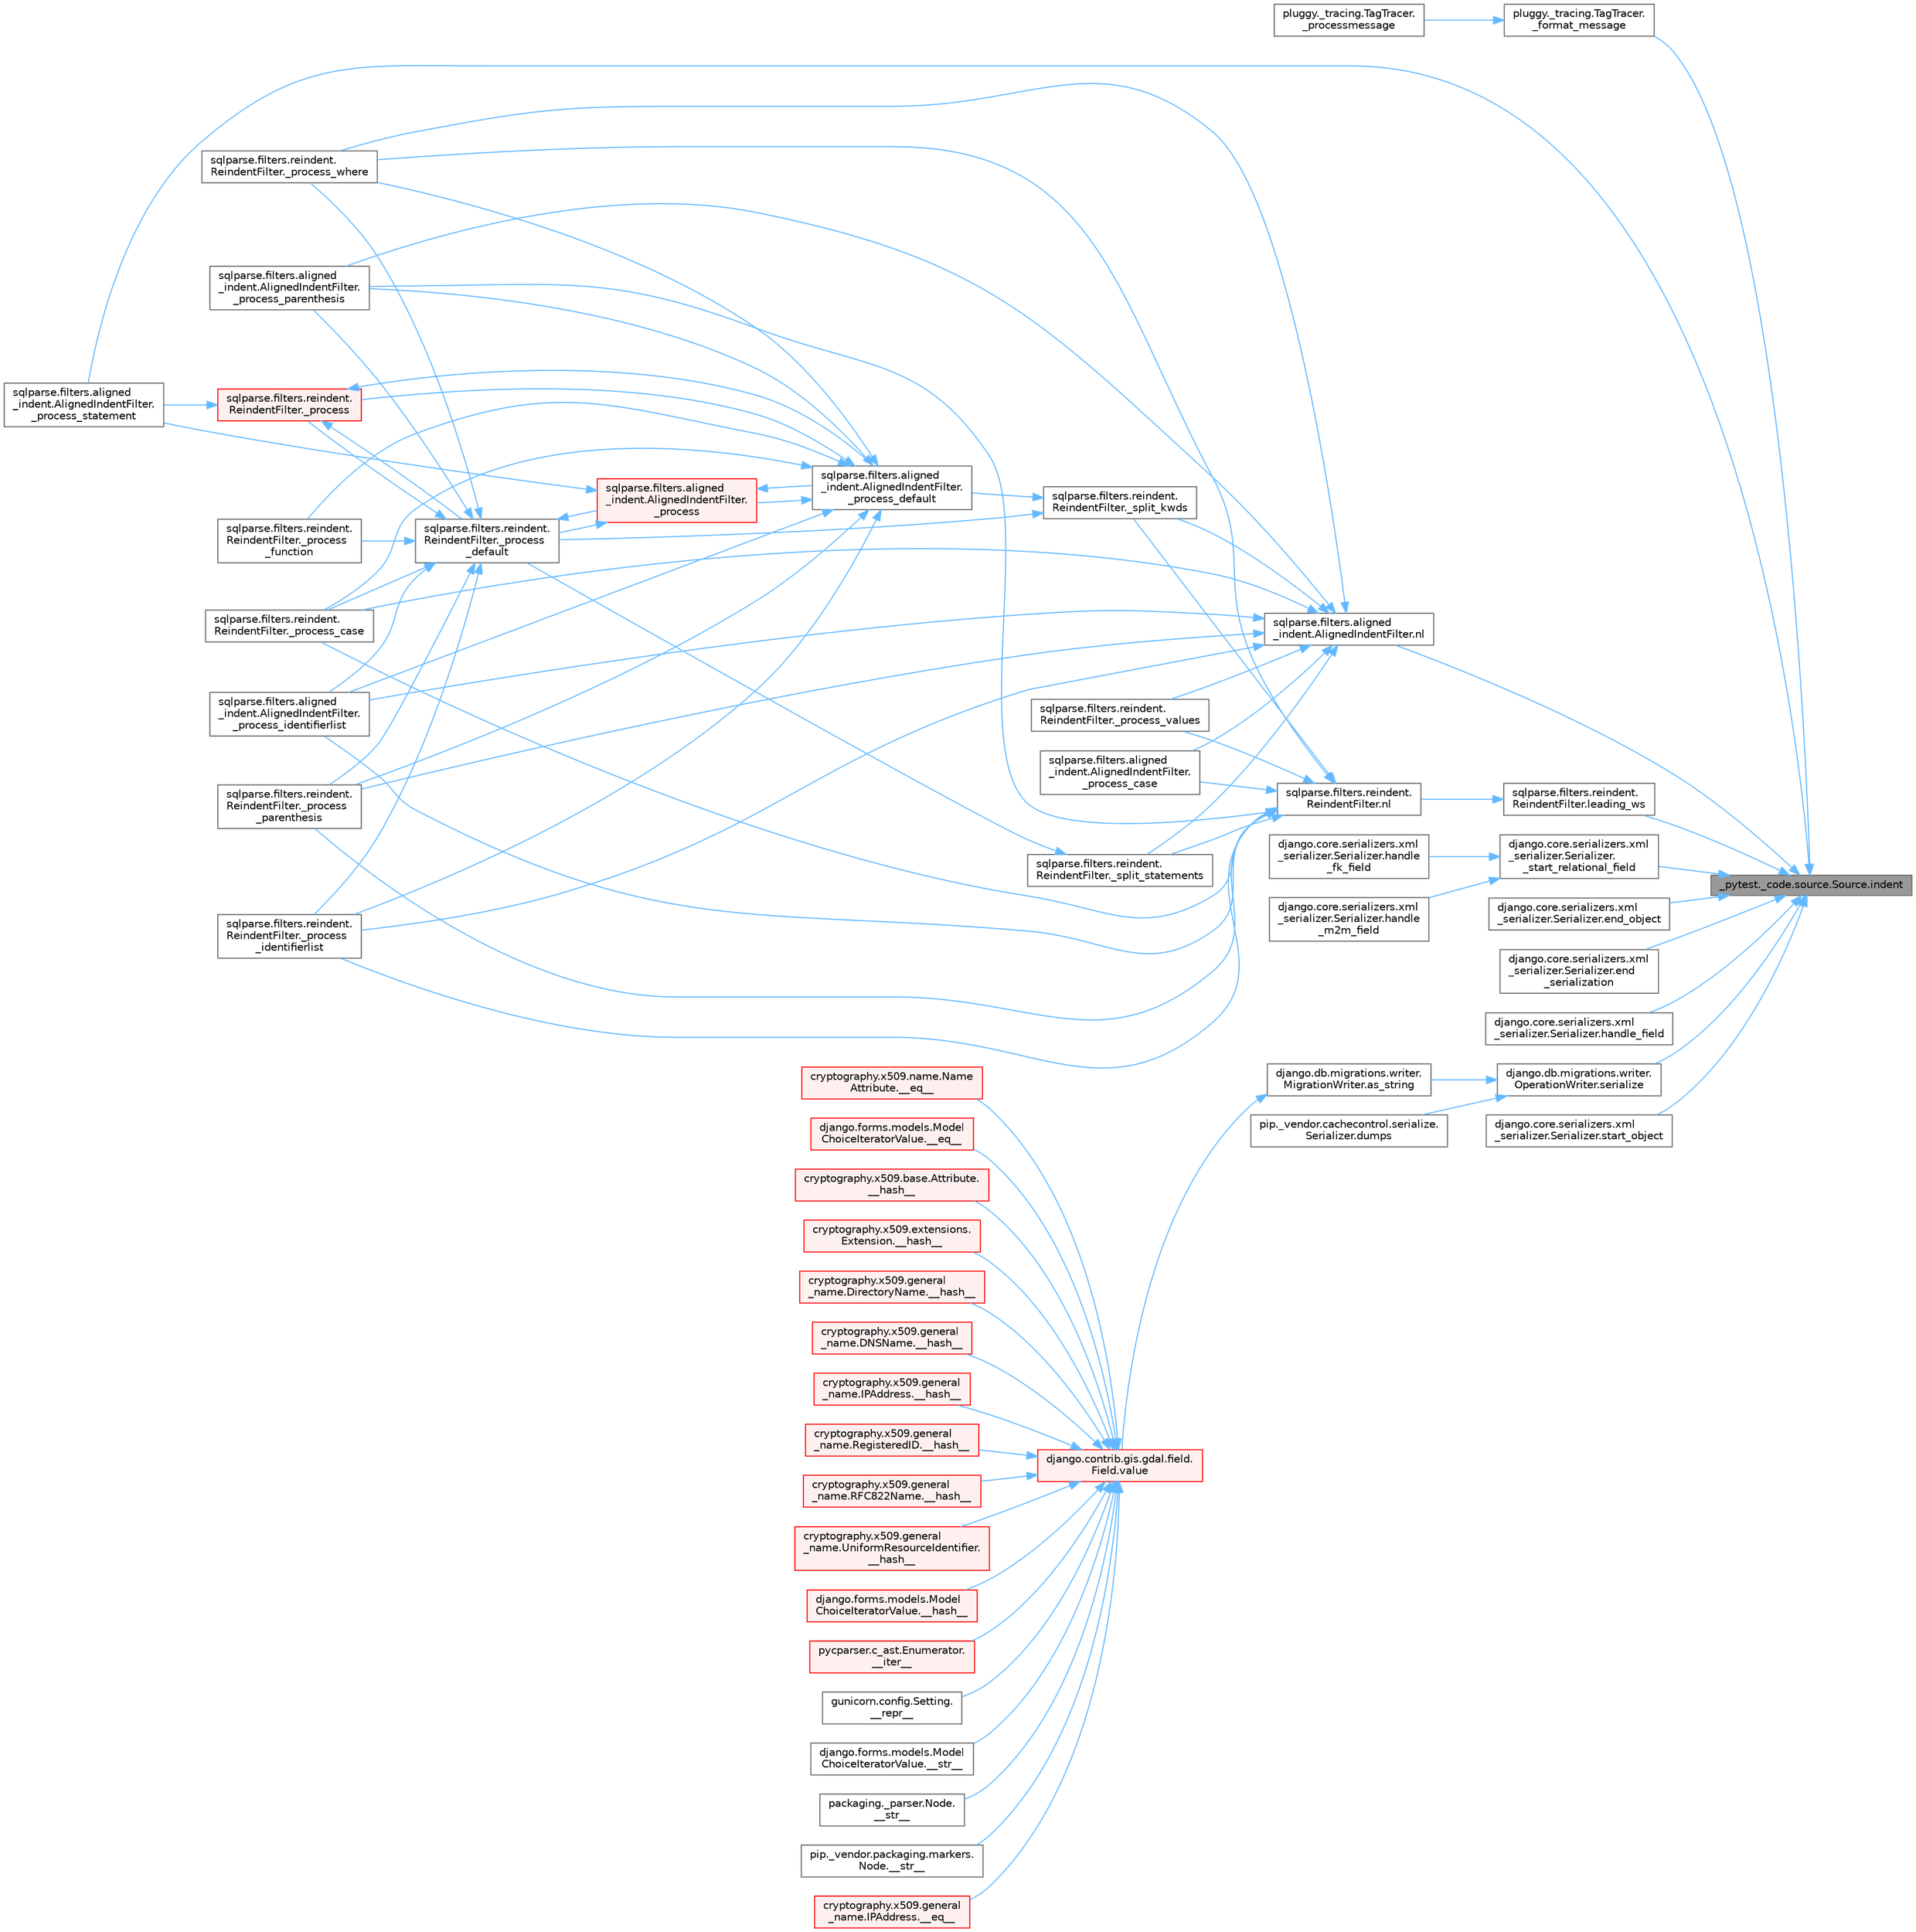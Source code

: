 digraph "_pytest._code.source.Source.indent"
{
 // LATEX_PDF_SIZE
  bgcolor="transparent";
  edge [fontname=Helvetica,fontsize=10,labelfontname=Helvetica,labelfontsize=10];
  node [fontname=Helvetica,fontsize=10,shape=box,height=0.2,width=0.4];
  rankdir="RL";
  Node1 [id="Node000001",label="_pytest._code.source.Source.indent",height=0.2,width=0.4,color="gray40", fillcolor="grey60", style="filled", fontcolor="black",tooltip=" "];
  Node1 -> Node2 [id="edge1_Node000001_Node000002",dir="back",color="steelblue1",style="solid",tooltip=" "];
  Node2 [id="Node000002",label="pluggy._tracing.TagTracer.\l_format_message",height=0.2,width=0.4,color="grey40", fillcolor="white", style="filled",URL="$classpluggy_1_1__tracing_1_1_tag_tracer.html#a1da35786e58e438e341285c4f9a843c0",tooltip=" "];
  Node2 -> Node3 [id="edge2_Node000002_Node000003",dir="back",color="steelblue1",style="solid",tooltip=" "];
  Node3 [id="Node000003",label="pluggy._tracing.TagTracer.\l_processmessage",height=0.2,width=0.4,color="grey40", fillcolor="white", style="filled",URL="$classpluggy_1_1__tracing_1_1_tag_tracer.html#a082b2a33571700a9216b63010296c792",tooltip=" "];
  Node1 -> Node4 [id="edge3_Node000001_Node000004",dir="back",color="steelblue1",style="solid",tooltip=" "];
  Node4 [id="Node000004",label="sqlparse.filters.aligned\l_indent.AlignedIndentFilter.\l_process_statement",height=0.2,width=0.4,color="grey40", fillcolor="white", style="filled",URL="$classsqlparse_1_1filters_1_1aligned__indent_1_1_aligned_indent_filter.html#a0dc0e7f7d4e057c4840e8b0830e2e31e",tooltip=" "];
  Node1 -> Node5 [id="edge4_Node000001_Node000005",dir="back",color="steelblue1",style="solid",tooltip=" "];
  Node5 [id="Node000005",label="django.core.serializers.xml\l_serializer.Serializer.\l_start_relational_field",height=0.2,width=0.4,color="grey40", fillcolor="white", style="filled",URL="$classdjango_1_1core_1_1serializers_1_1xml__serializer_1_1_serializer.html#a4b078539da42217b35b0ab20df3b39ad",tooltip=" "];
  Node5 -> Node6 [id="edge5_Node000005_Node000006",dir="back",color="steelblue1",style="solid",tooltip=" "];
  Node6 [id="Node000006",label="django.core.serializers.xml\l_serializer.Serializer.handle\l_fk_field",height=0.2,width=0.4,color="grey40", fillcolor="white", style="filled",URL="$classdjango_1_1core_1_1serializers_1_1xml__serializer_1_1_serializer.html#ab911f3ab1caa4b9cb78924b2bf7e2cb3",tooltip=" "];
  Node5 -> Node7 [id="edge6_Node000005_Node000007",dir="back",color="steelblue1",style="solid",tooltip=" "];
  Node7 [id="Node000007",label="django.core.serializers.xml\l_serializer.Serializer.handle\l_m2m_field",height=0.2,width=0.4,color="grey40", fillcolor="white", style="filled",URL="$classdjango_1_1core_1_1serializers_1_1xml__serializer_1_1_serializer.html#a6ff933d8f046b845fdbc4268f7bde57b",tooltip=" "];
  Node1 -> Node8 [id="edge7_Node000001_Node000008",dir="back",color="steelblue1",style="solid",tooltip=" "];
  Node8 [id="Node000008",label="django.core.serializers.xml\l_serializer.Serializer.end_object",height=0.2,width=0.4,color="grey40", fillcolor="white", style="filled",URL="$classdjango_1_1core_1_1serializers_1_1xml__serializer_1_1_serializer.html#aa782901626b7c96466151518070d9f44",tooltip=" "];
  Node1 -> Node9 [id="edge8_Node000001_Node000009",dir="back",color="steelblue1",style="solid",tooltip=" "];
  Node9 [id="Node000009",label="django.core.serializers.xml\l_serializer.Serializer.end\l_serialization",height=0.2,width=0.4,color="grey40", fillcolor="white", style="filled",URL="$classdjango_1_1core_1_1serializers_1_1xml__serializer_1_1_serializer.html#ab5d6234290de0e2eb45a795cc16a6aaf",tooltip=" "];
  Node1 -> Node10 [id="edge9_Node000001_Node000010",dir="back",color="steelblue1",style="solid",tooltip=" "];
  Node10 [id="Node000010",label="django.core.serializers.xml\l_serializer.Serializer.handle_field",height=0.2,width=0.4,color="grey40", fillcolor="white", style="filled",URL="$classdjango_1_1core_1_1serializers_1_1xml__serializer_1_1_serializer.html#a74e883418f89760726500f208664c9e4",tooltip=" "];
  Node1 -> Node11 [id="edge10_Node000001_Node000011",dir="back",color="steelblue1",style="solid",tooltip=" "];
  Node11 [id="Node000011",label="sqlparse.filters.reindent.\lReindentFilter.leading_ws",height=0.2,width=0.4,color="grey40", fillcolor="white", style="filled",URL="$classsqlparse_1_1filters_1_1reindent_1_1_reindent_filter.html#a75cf71d340673c54ed22a864dd4227ce",tooltip=" "];
  Node11 -> Node12 [id="edge11_Node000011_Node000012",dir="back",color="steelblue1",style="solid",tooltip=" "];
  Node12 [id="Node000012",label="sqlparse.filters.reindent.\lReindentFilter.nl",height=0.2,width=0.4,color="grey40", fillcolor="white", style="filled",URL="$classsqlparse_1_1filters_1_1reindent_1_1_reindent_filter.html#ae085b652281f61b558e777b836a54ee2",tooltip=" "];
  Node12 -> Node13 [id="edge12_Node000012_Node000013",dir="back",color="steelblue1",style="solid",tooltip=" "];
  Node13 [id="Node000013",label="sqlparse.filters.aligned\l_indent.AlignedIndentFilter.\l_process_case",height=0.2,width=0.4,color="grey40", fillcolor="white", style="filled",URL="$classsqlparse_1_1filters_1_1aligned__indent_1_1_aligned_indent_filter.html#a86c5818f59fc0c33da38e4d776be62d0",tooltip=" "];
  Node12 -> Node14 [id="edge13_Node000012_Node000014",dir="back",color="steelblue1",style="solid",tooltip=" "];
  Node14 [id="Node000014",label="sqlparse.filters.reindent.\lReindentFilter._process_case",height=0.2,width=0.4,color="grey40", fillcolor="white", style="filled",URL="$classsqlparse_1_1filters_1_1reindent_1_1_reindent_filter.html#aa388d01e64872b26a75ecd643e04756d",tooltip=" "];
  Node12 -> Node15 [id="edge14_Node000012_Node000015",dir="back",color="steelblue1",style="solid",tooltip=" "];
  Node15 [id="Node000015",label="sqlparse.filters.aligned\l_indent.AlignedIndentFilter.\l_process_identifierlist",height=0.2,width=0.4,color="grey40", fillcolor="white", style="filled",URL="$classsqlparse_1_1filters_1_1aligned__indent_1_1_aligned_indent_filter.html#abcb7771d6ec4e8b27547d32b6ed5a464",tooltip=" "];
  Node12 -> Node16 [id="edge15_Node000012_Node000016",dir="back",color="steelblue1",style="solid",tooltip=" "];
  Node16 [id="Node000016",label="sqlparse.filters.reindent.\lReindentFilter._process\l_identifierlist",height=0.2,width=0.4,color="grey40", fillcolor="white", style="filled",URL="$classsqlparse_1_1filters_1_1reindent_1_1_reindent_filter.html#a78569a89684b032ab25014f95ec08ca6",tooltip=" "];
  Node12 -> Node17 [id="edge16_Node000012_Node000017",dir="back",color="steelblue1",style="solid",tooltip=" "];
  Node17 [id="Node000017",label="sqlparse.filters.aligned\l_indent.AlignedIndentFilter.\l_process_parenthesis",height=0.2,width=0.4,color="grey40", fillcolor="white", style="filled",URL="$classsqlparse_1_1filters_1_1aligned__indent_1_1_aligned_indent_filter.html#a6434c8b95516841ceaa94618c9633ba8",tooltip=" "];
  Node12 -> Node18 [id="edge17_Node000012_Node000018",dir="back",color="steelblue1",style="solid",tooltip=" "];
  Node18 [id="Node000018",label="sqlparse.filters.reindent.\lReindentFilter._process\l_parenthesis",height=0.2,width=0.4,color="grey40", fillcolor="white", style="filled",URL="$classsqlparse_1_1filters_1_1reindent_1_1_reindent_filter.html#a9d47731036de8918efc549068ebb75c8",tooltip=" "];
  Node12 -> Node19 [id="edge18_Node000012_Node000019",dir="back",color="steelblue1",style="solid",tooltip=" "];
  Node19 [id="Node000019",label="sqlparse.filters.reindent.\lReindentFilter._process_values",height=0.2,width=0.4,color="grey40", fillcolor="white", style="filled",URL="$classsqlparse_1_1filters_1_1reindent_1_1_reindent_filter.html#a8462e70a444c879c3afdf0d3b56e5a28",tooltip=" "];
  Node12 -> Node20 [id="edge19_Node000012_Node000020",dir="back",color="steelblue1",style="solid",tooltip=" "];
  Node20 [id="Node000020",label="sqlparse.filters.reindent.\lReindentFilter._process_where",height=0.2,width=0.4,color="grey40", fillcolor="white", style="filled",URL="$classsqlparse_1_1filters_1_1reindent_1_1_reindent_filter.html#a3c457b0c21ece405ff6e543b59dfc8a7",tooltip=" "];
  Node12 -> Node21 [id="edge20_Node000012_Node000021",dir="back",color="steelblue1",style="solid",tooltip=" "];
  Node21 [id="Node000021",label="sqlparse.filters.reindent.\lReindentFilter._split_kwds",height=0.2,width=0.4,color="grey40", fillcolor="white", style="filled",URL="$classsqlparse_1_1filters_1_1reindent_1_1_reindent_filter.html#a1fca586c26a325f1e9150ed20bb699e5",tooltip=" "];
  Node21 -> Node22 [id="edge21_Node000021_Node000022",dir="back",color="steelblue1",style="solid",tooltip=" "];
  Node22 [id="Node000022",label="sqlparse.filters.aligned\l_indent.AlignedIndentFilter.\l_process_default",height=0.2,width=0.4,color="grey40", fillcolor="white", style="filled",URL="$classsqlparse_1_1filters_1_1aligned__indent_1_1_aligned_indent_filter.html#a3ea4e4dfdbefcbe959c08542b0d53201",tooltip=" "];
  Node22 -> Node23 [id="edge22_Node000022_Node000023",dir="back",color="steelblue1",style="solid",tooltip=" "];
  Node23 [id="Node000023",label="sqlparse.filters.aligned\l_indent.AlignedIndentFilter.\l_process",height=0.2,width=0.4,color="red", fillcolor="#FFF0F0", style="filled",URL="$classsqlparse_1_1filters_1_1aligned__indent_1_1_aligned_indent_filter.html#ad998883fe7e7b68c6f4a789c37311b87",tooltip=" "];
  Node23 -> Node22 [id="edge23_Node000023_Node000022",dir="back",color="steelblue1",style="solid",tooltip=" "];
  Node23 -> Node25 [id="edge24_Node000023_Node000025",dir="back",color="steelblue1",style="solid",tooltip=" "];
  Node25 [id="Node000025",label="sqlparse.filters.reindent.\lReindentFilter._process\l_default",height=0.2,width=0.4,color="grey40", fillcolor="white", style="filled",URL="$classsqlparse_1_1filters_1_1reindent_1_1_reindent_filter.html#a1c1a3a8db38895a336e3e44c9ce4dc14",tooltip=" "];
  Node25 -> Node23 [id="edge25_Node000025_Node000023",dir="back",color="steelblue1",style="solid",tooltip=" "];
  Node25 -> Node26 [id="edge26_Node000025_Node000026",dir="back",color="steelblue1",style="solid",tooltip=" "];
  Node26 [id="Node000026",label="sqlparse.filters.reindent.\lReindentFilter._process",height=0.2,width=0.4,color="red", fillcolor="#FFF0F0", style="filled",URL="$classsqlparse_1_1filters_1_1reindent_1_1_reindent_filter.html#aa8d7cd3a887a74b15b60245754c2f0ad",tooltip=" "];
  Node26 -> Node22 [id="edge27_Node000026_Node000022",dir="back",color="steelblue1",style="solid",tooltip=" "];
  Node26 -> Node25 [id="edge28_Node000026_Node000025",dir="back",color="steelblue1",style="solid",tooltip=" "];
  Node26 -> Node4 [id="edge29_Node000026_Node000004",dir="back",color="steelblue1",style="solid",tooltip=" "];
  Node25 -> Node14 [id="edge30_Node000025_Node000014",dir="back",color="steelblue1",style="solid",tooltip=" "];
  Node25 -> Node33 [id="edge31_Node000025_Node000033",dir="back",color="steelblue1",style="solid",tooltip=" "];
  Node33 [id="Node000033",label="sqlparse.filters.reindent.\lReindentFilter._process\l_function",height=0.2,width=0.4,color="grey40", fillcolor="white", style="filled",URL="$classsqlparse_1_1filters_1_1reindent_1_1_reindent_filter.html#a4743aabf7578671b08c44758a79221a1",tooltip=" "];
  Node25 -> Node15 [id="edge32_Node000025_Node000015",dir="back",color="steelblue1",style="solid",tooltip=" "];
  Node25 -> Node16 [id="edge33_Node000025_Node000016",dir="back",color="steelblue1",style="solid",tooltip=" "];
  Node25 -> Node17 [id="edge34_Node000025_Node000017",dir="back",color="steelblue1",style="solid",tooltip=" "];
  Node25 -> Node18 [id="edge35_Node000025_Node000018",dir="back",color="steelblue1",style="solid",tooltip=" "];
  Node25 -> Node20 [id="edge36_Node000025_Node000020",dir="back",color="steelblue1",style="solid",tooltip=" "];
  Node23 -> Node4 [id="edge37_Node000023_Node000004",dir="back",color="steelblue1",style="solid",tooltip=" "];
  Node22 -> Node26 [id="edge38_Node000022_Node000026",dir="back",color="steelblue1",style="solid",tooltip=" "];
  Node22 -> Node14 [id="edge39_Node000022_Node000014",dir="back",color="steelblue1",style="solid",tooltip=" "];
  Node22 -> Node33 [id="edge40_Node000022_Node000033",dir="back",color="steelblue1",style="solid",tooltip=" "];
  Node22 -> Node15 [id="edge41_Node000022_Node000015",dir="back",color="steelblue1",style="solid",tooltip=" "];
  Node22 -> Node16 [id="edge42_Node000022_Node000016",dir="back",color="steelblue1",style="solid",tooltip=" "];
  Node22 -> Node17 [id="edge43_Node000022_Node000017",dir="back",color="steelblue1",style="solid",tooltip=" "];
  Node22 -> Node18 [id="edge44_Node000022_Node000018",dir="back",color="steelblue1",style="solid",tooltip=" "];
  Node22 -> Node20 [id="edge45_Node000022_Node000020",dir="back",color="steelblue1",style="solid",tooltip=" "];
  Node21 -> Node25 [id="edge46_Node000021_Node000025",dir="back",color="steelblue1",style="solid",tooltip=" "];
  Node12 -> Node34 [id="edge47_Node000012_Node000034",dir="back",color="steelblue1",style="solid",tooltip=" "];
  Node34 [id="Node000034",label="sqlparse.filters.reindent.\lReindentFilter._split_statements",height=0.2,width=0.4,color="grey40", fillcolor="white", style="filled",URL="$classsqlparse_1_1filters_1_1reindent_1_1_reindent_filter.html#a172a5c6d57edffb58c5a1860295f83cc",tooltip=" "];
  Node34 -> Node25 [id="edge48_Node000034_Node000025",dir="back",color="steelblue1",style="solid",tooltip=" "];
  Node1 -> Node35 [id="edge49_Node000001_Node000035",dir="back",color="steelblue1",style="solid",tooltip=" "];
  Node35 [id="Node000035",label="sqlparse.filters.aligned\l_indent.AlignedIndentFilter.nl",height=0.2,width=0.4,color="grey40", fillcolor="white", style="filled",URL="$classsqlparse_1_1filters_1_1aligned__indent_1_1_aligned_indent_filter.html#a0137da1c080d0ab864e01e6c9d70a2c8",tooltip=" "];
  Node35 -> Node13 [id="edge50_Node000035_Node000013",dir="back",color="steelblue1",style="solid",tooltip=" "];
  Node35 -> Node14 [id="edge51_Node000035_Node000014",dir="back",color="steelblue1",style="solid",tooltip=" "];
  Node35 -> Node15 [id="edge52_Node000035_Node000015",dir="back",color="steelblue1",style="solid",tooltip=" "];
  Node35 -> Node16 [id="edge53_Node000035_Node000016",dir="back",color="steelblue1",style="solid",tooltip=" "];
  Node35 -> Node17 [id="edge54_Node000035_Node000017",dir="back",color="steelblue1",style="solid",tooltip=" "];
  Node35 -> Node18 [id="edge55_Node000035_Node000018",dir="back",color="steelblue1",style="solid",tooltip=" "];
  Node35 -> Node19 [id="edge56_Node000035_Node000019",dir="back",color="steelblue1",style="solid",tooltip=" "];
  Node35 -> Node20 [id="edge57_Node000035_Node000020",dir="back",color="steelblue1",style="solid",tooltip=" "];
  Node35 -> Node21 [id="edge58_Node000035_Node000021",dir="back",color="steelblue1",style="solid",tooltip=" "];
  Node35 -> Node34 [id="edge59_Node000035_Node000034",dir="back",color="steelblue1",style="solid",tooltip=" "];
  Node1 -> Node36 [id="edge60_Node000001_Node000036",dir="back",color="steelblue1",style="solid",tooltip=" "];
  Node36 [id="Node000036",label="django.db.migrations.writer.\lOperationWriter.serialize",height=0.2,width=0.4,color="grey40", fillcolor="white", style="filled",URL="$classdjango_1_1db_1_1migrations_1_1writer_1_1_operation_writer.html#a866e8d13e1c54a35d74e9a6b0383b2f8",tooltip=" "];
  Node36 -> Node37 [id="edge61_Node000036_Node000037",dir="back",color="steelblue1",style="solid",tooltip=" "];
  Node37 [id="Node000037",label="django.db.migrations.writer.\lMigrationWriter.as_string",height=0.2,width=0.4,color="grey40", fillcolor="white", style="filled",URL="$classdjango_1_1db_1_1migrations_1_1writer_1_1_migration_writer.html#a4cf831cf0ce1f20f21c7e5ce5ec60980",tooltip=" "];
  Node37 -> Node38 [id="edge62_Node000037_Node000038",dir="back",color="steelblue1",style="solid",tooltip=" "];
  Node38 [id="Node000038",label="django.contrib.gis.gdal.field.\lField.value",height=0.2,width=0.4,color="red", fillcolor="#FFF0F0", style="filled",URL="$classdjango_1_1contrib_1_1gis_1_1gdal_1_1field_1_1_field.html#a0534fa49aaead023461bb9458776c33c",tooltip=" "];
  Node38 -> Node39 [id="edge63_Node000038_Node000039",dir="back",color="steelblue1",style="solid",tooltip=" "];
  Node39 [id="Node000039",label="cryptography.x509.general\l_name.IPAddress.__eq__",height=0.2,width=0.4,color="red", fillcolor="#FFF0F0", style="filled",URL="$classcryptography_1_1x509_1_1general__name_1_1_i_p_address.html#a9f03c0f27b7fab1555e850429408e0c6",tooltip=" "];
  Node38 -> Node48 [id="edge64_Node000038_Node000048",dir="back",color="steelblue1",style="solid",tooltip=" "];
  Node48 [id="Node000048",label="cryptography.x509.name.Name\lAttribute.__eq__",height=0.2,width=0.4,color="red", fillcolor="#FFF0F0", style="filled",URL="$classcryptography_1_1x509_1_1name_1_1_name_attribute.html#a3f7665b71204e40b3ad9e6f6cbd9c76b",tooltip=" "];
  Node38 -> Node49 [id="edge65_Node000038_Node000049",dir="back",color="steelblue1",style="solid",tooltip=" "];
  Node49 [id="Node000049",label="django.forms.models.Model\lChoiceIteratorValue.__eq__",height=0.2,width=0.4,color="red", fillcolor="#FFF0F0", style="filled",URL="$classdjango_1_1forms_1_1models_1_1_model_choice_iterator_value.html#a5e0a7c8283981cabbbd59372a3664ba4",tooltip=" "];
  Node38 -> Node50 [id="edge66_Node000038_Node000050",dir="back",color="steelblue1",style="solid",tooltip=" "];
  Node50 [id="Node000050",label="cryptography.x509.base.Attribute.\l__hash__",height=0.2,width=0.4,color="red", fillcolor="#FFF0F0", style="filled",URL="$classcryptography_1_1x509_1_1base_1_1_attribute.html#ac75831a8a55d19823de67d9bd79fea12",tooltip=" "];
  Node38 -> Node53 [id="edge67_Node000038_Node000053",dir="back",color="steelblue1",style="solid",tooltip=" "];
  Node53 [id="Node000053",label="cryptography.x509.extensions.\lExtension.__hash__",height=0.2,width=0.4,color="red", fillcolor="#FFF0F0", style="filled",URL="$classcryptography_1_1x509_1_1extensions_1_1_extension.html#a7744510faba9373c947790041c25021e",tooltip=" "];
  Node38 -> Node54 [id="edge68_Node000038_Node000054",dir="back",color="steelblue1",style="solid",tooltip=" "];
  Node54 [id="Node000054",label="cryptography.x509.general\l_name.DirectoryName.__hash__",height=0.2,width=0.4,color="red", fillcolor="#FFF0F0", style="filled",URL="$classcryptography_1_1x509_1_1general__name_1_1_directory_name.html#a72d42dff890691a0b51125ae2f26044e",tooltip=" "];
  Node38 -> Node55 [id="edge69_Node000038_Node000055",dir="back",color="steelblue1",style="solid",tooltip=" "];
  Node55 [id="Node000055",label="cryptography.x509.general\l_name.DNSName.__hash__",height=0.2,width=0.4,color="red", fillcolor="#FFF0F0", style="filled",URL="$classcryptography_1_1x509_1_1general__name_1_1_d_n_s_name.html#a460f8dfd06b7596ce04fd2167416fded",tooltip=" "];
  Node38 -> Node56 [id="edge70_Node000038_Node000056",dir="back",color="steelblue1",style="solid",tooltip=" "];
  Node56 [id="Node000056",label="cryptography.x509.general\l_name.IPAddress.__hash__",height=0.2,width=0.4,color="red", fillcolor="#FFF0F0", style="filled",URL="$classcryptography_1_1x509_1_1general__name_1_1_i_p_address.html#ab656cae16308d1b2937a28d05fb6c4d0",tooltip=" "];
  Node38 -> Node57 [id="edge71_Node000038_Node000057",dir="back",color="steelblue1",style="solid",tooltip=" "];
  Node57 [id="Node000057",label="cryptography.x509.general\l_name.RegisteredID.__hash__",height=0.2,width=0.4,color="red", fillcolor="#FFF0F0", style="filled",URL="$classcryptography_1_1x509_1_1general__name_1_1_registered_i_d.html#af8d2046e0999f369244c67c2198733a7",tooltip=" "];
  Node38 -> Node58 [id="edge72_Node000038_Node000058",dir="back",color="steelblue1",style="solid",tooltip=" "];
  Node58 [id="Node000058",label="cryptography.x509.general\l_name.RFC822Name.__hash__",height=0.2,width=0.4,color="red", fillcolor="#FFF0F0", style="filled",URL="$classcryptography_1_1x509_1_1general__name_1_1_r_f_c822_name.html#a81035374ac9fb28683c691986d008647",tooltip=" "];
  Node38 -> Node59 [id="edge73_Node000038_Node000059",dir="back",color="steelblue1",style="solid",tooltip=" "];
  Node59 [id="Node000059",label="cryptography.x509.general\l_name.UniformResourceIdentifier.\l__hash__",height=0.2,width=0.4,color="red", fillcolor="#FFF0F0", style="filled",URL="$classcryptography_1_1x509_1_1general__name_1_1_uniform_resource_identifier.html#ac855ede87ae6fe5259923efe7a93fb86",tooltip=" "];
  Node38 -> Node60 [id="edge74_Node000038_Node000060",dir="back",color="steelblue1",style="solid",tooltip=" "];
  Node60 [id="Node000060",label="django.forms.models.Model\lChoiceIteratorValue.__hash__",height=0.2,width=0.4,color="red", fillcolor="#FFF0F0", style="filled",URL="$classdjango_1_1forms_1_1models_1_1_model_choice_iterator_value.html#a4e38034545989b541d673781515faa87",tooltip=" "];
  Node38 -> Node61 [id="edge75_Node000038_Node000061",dir="back",color="steelblue1",style="solid",tooltip=" "];
  Node61 [id="Node000061",label="pycparser.c_ast.Enumerator.\l__iter__",height=0.2,width=0.4,color="red", fillcolor="#FFF0F0", style="filled",URL="$classpycparser_1_1c__ast_1_1_enumerator.html#a3cf4b212d12eecc5f6dc9519e168e4d6",tooltip=" "];
  Node38 -> Node64 [id="edge76_Node000038_Node000064",dir="back",color="steelblue1",style="solid",tooltip=" "];
  Node64 [id="Node000064",label="gunicorn.config.Setting.\l__repr__",height=0.2,width=0.4,color="grey40", fillcolor="white", style="filled",URL="$classgunicorn_1_1config_1_1_setting.html#aac61cf1b2eeb8df9723694b12567d07b",tooltip=" "];
  Node38 -> Node65 [id="edge77_Node000038_Node000065",dir="back",color="steelblue1",style="solid",tooltip=" "];
  Node65 [id="Node000065",label="django.forms.models.Model\lChoiceIteratorValue.__str__",height=0.2,width=0.4,color="grey40", fillcolor="white", style="filled",URL="$classdjango_1_1forms_1_1models_1_1_model_choice_iterator_value.html#afbc2913ec5456c1b548c158e842675e8",tooltip=" "];
  Node38 -> Node66 [id="edge78_Node000038_Node000066",dir="back",color="steelblue1",style="solid",tooltip=" "];
  Node66 [id="Node000066",label="packaging._parser.Node.\l__str__",height=0.2,width=0.4,color="grey40", fillcolor="white", style="filled",URL="$classpackaging_1_1__parser_1_1_node.html#a9e6bb62d834f746ff13813cd8b633ee9",tooltip=" "];
  Node38 -> Node67 [id="edge79_Node000038_Node000067",dir="back",color="steelblue1",style="solid",tooltip=" "];
  Node67 [id="Node000067",label="pip._vendor.packaging.markers.\lNode.__str__",height=0.2,width=0.4,color="grey40", fillcolor="white", style="filled",URL="$classpip_1_1__vendor_1_1packaging_1_1markers_1_1_node.html#a62e2e518274efa7011d55b0db12e61b6",tooltip=" "];
  Node36 -> Node2440 [id="edge80_Node000036_Node002440",dir="back",color="steelblue1",style="solid",tooltip=" "];
  Node2440 [id="Node002440",label="pip._vendor.cachecontrol.serialize.\lSerializer.dumps",height=0.2,width=0.4,color="grey40", fillcolor="white", style="filled",URL="$classpip_1_1__vendor_1_1cachecontrol_1_1serialize_1_1_serializer.html#af9655b2c82e5c0e3d17fd611d32c7804",tooltip=" "];
  Node1 -> Node1566 [id="edge81_Node000001_Node001566",dir="back",color="steelblue1",style="solid",tooltip=" "];
  Node1566 [id="Node001566",label="django.core.serializers.xml\l_serializer.Serializer.start_object",height=0.2,width=0.4,color="grey40", fillcolor="white", style="filled",URL="$classdjango_1_1core_1_1serializers_1_1xml__serializer_1_1_serializer.html#a351a4392a10702fe88b079ea33fd314c",tooltip=" "];
}
